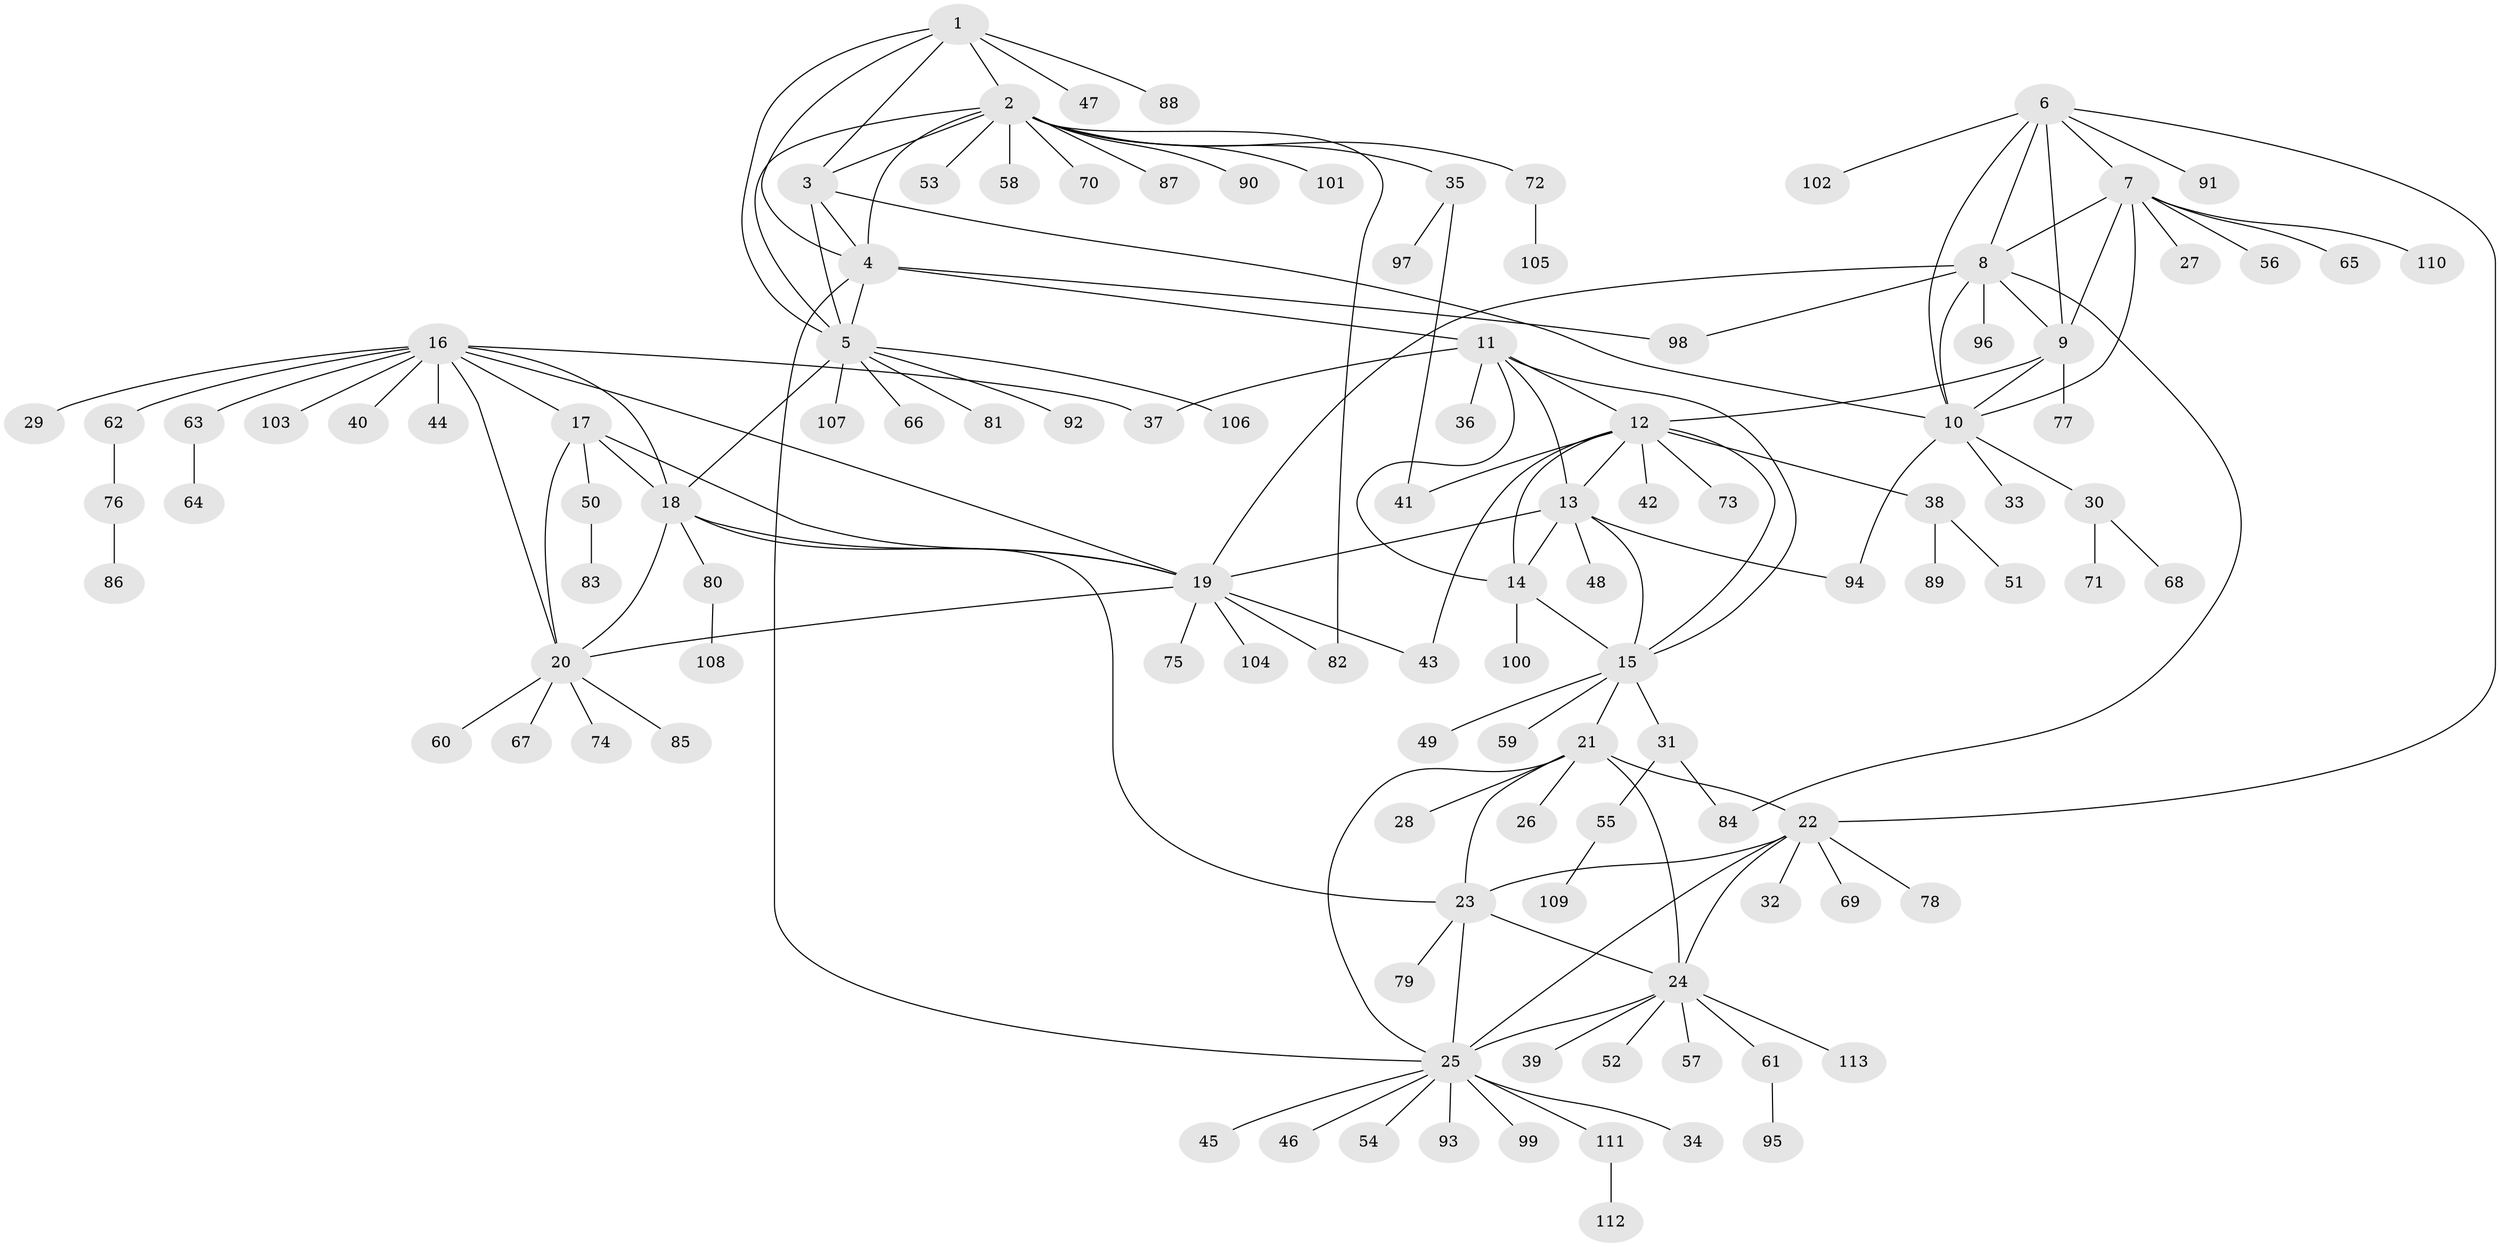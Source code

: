// Generated by graph-tools (version 1.1) at 2025/02/03/09/25 03:02:44]
// undirected, 113 vertices, 155 edges
graph export_dot {
graph [start="1"]
  node [color=gray90,style=filled];
  1;
  2;
  3;
  4;
  5;
  6;
  7;
  8;
  9;
  10;
  11;
  12;
  13;
  14;
  15;
  16;
  17;
  18;
  19;
  20;
  21;
  22;
  23;
  24;
  25;
  26;
  27;
  28;
  29;
  30;
  31;
  32;
  33;
  34;
  35;
  36;
  37;
  38;
  39;
  40;
  41;
  42;
  43;
  44;
  45;
  46;
  47;
  48;
  49;
  50;
  51;
  52;
  53;
  54;
  55;
  56;
  57;
  58;
  59;
  60;
  61;
  62;
  63;
  64;
  65;
  66;
  67;
  68;
  69;
  70;
  71;
  72;
  73;
  74;
  75;
  76;
  77;
  78;
  79;
  80;
  81;
  82;
  83;
  84;
  85;
  86;
  87;
  88;
  89;
  90;
  91;
  92;
  93;
  94;
  95;
  96;
  97;
  98;
  99;
  100;
  101;
  102;
  103;
  104;
  105;
  106;
  107;
  108;
  109;
  110;
  111;
  112;
  113;
  1 -- 2;
  1 -- 3;
  1 -- 4;
  1 -- 5;
  1 -- 47;
  1 -- 88;
  2 -- 3;
  2 -- 4;
  2 -- 5;
  2 -- 35;
  2 -- 53;
  2 -- 58;
  2 -- 70;
  2 -- 72;
  2 -- 82;
  2 -- 87;
  2 -- 90;
  2 -- 101;
  3 -- 4;
  3 -- 5;
  3 -- 10;
  4 -- 5;
  4 -- 11;
  4 -- 25;
  4 -- 98;
  5 -- 18;
  5 -- 66;
  5 -- 81;
  5 -- 92;
  5 -- 106;
  5 -- 107;
  6 -- 7;
  6 -- 8;
  6 -- 9;
  6 -- 10;
  6 -- 22;
  6 -- 91;
  6 -- 102;
  7 -- 8;
  7 -- 9;
  7 -- 10;
  7 -- 27;
  7 -- 56;
  7 -- 65;
  7 -- 110;
  8 -- 9;
  8 -- 10;
  8 -- 19;
  8 -- 84;
  8 -- 96;
  8 -- 98;
  9 -- 10;
  9 -- 12;
  9 -- 77;
  10 -- 30;
  10 -- 33;
  10 -- 94;
  11 -- 12;
  11 -- 13;
  11 -- 14;
  11 -- 15;
  11 -- 36;
  11 -- 37;
  12 -- 13;
  12 -- 14;
  12 -- 15;
  12 -- 38;
  12 -- 41;
  12 -- 42;
  12 -- 43;
  12 -- 73;
  13 -- 14;
  13 -- 15;
  13 -- 19;
  13 -- 48;
  13 -- 94;
  14 -- 15;
  14 -- 100;
  15 -- 21;
  15 -- 31;
  15 -- 49;
  15 -- 59;
  16 -- 17;
  16 -- 18;
  16 -- 19;
  16 -- 20;
  16 -- 29;
  16 -- 37;
  16 -- 40;
  16 -- 44;
  16 -- 62;
  16 -- 63;
  16 -- 103;
  17 -- 18;
  17 -- 19;
  17 -- 20;
  17 -- 50;
  18 -- 19;
  18 -- 20;
  18 -- 23;
  18 -- 80;
  19 -- 20;
  19 -- 43;
  19 -- 75;
  19 -- 82;
  19 -- 104;
  20 -- 60;
  20 -- 67;
  20 -- 74;
  20 -- 85;
  21 -- 22;
  21 -- 23;
  21 -- 24;
  21 -- 25;
  21 -- 26;
  21 -- 28;
  22 -- 23;
  22 -- 24;
  22 -- 25;
  22 -- 32;
  22 -- 69;
  22 -- 78;
  23 -- 24;
  23 -- 25;
  23 -- 79;
  24 -- 25;
  24 -- 39;
  24 -- 52;
  24 -- 57;
  24 -- 61;
  24 -- 113;
  25 -- 34;
  25 -- 45;
  25 -- 46;
  25 -- 54;
  25 -- 93;
  25 -- 99;
  25 -- 111;
  30 -- 68;
  30 -- 71;
  31 -- 55;
  31 -- 84;
  35 -- 41;
  35 -- 97;
  38 -- 51;
  38 -- 89;
  50 -- 83;
  55 -- 109;
  61 -- 95;
  62 -- 76;
  63 -- 64;
  72 -- 105;
  76 -- 86;
  80 -- 108;
  111 -- 112;
}

